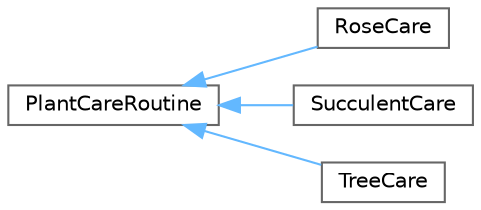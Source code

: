 digraph "Graphical Class Hierarchy"
{
 // INTERACTIVE_SVG=YES
 // LATEX_PDF_SIZE
  bgcolor="transparent";
  edge [fontname=Helvetica,fontsize=10,labelfontname=Helvetica,labelfontsize=10];
  node [fontname=Helvetica,fontsize=10,shape=box,height=0.2,width=0.4];
  rankdir="LR";
  Node0 [id="Node000000",label="PlantCareRoutine",height=0.2,width=0.4,color="grey40", fillcolor="white", style="filled",URL="$class_plant_care_routine.html",tooltip="Abstract base class implementing the Template Method pattern for plant care."];
  Node0 -> Node1 [id="edge13_Node000000_Node000001",dir="back",color="steelblue1",style="solid",tooltip=" "];
  Node1 [id="Node000001",label="RoseCare",height=0.2,width=0.4,color="grey40", fillcolor="white", style="filled",URL="$class_rose_care.html",tooltip="Concrete implementation of plant care routine for roses."];
  Node0 -> Node2 [id="edge14_Node000000_Node000002",dir="back",color="steelblue1",style="solid",tooltip=" "];
  Node2 [id="Node000002",label="SucculentCare",height=0.2,width=0.4,color="grey40", fillcolor="white", style="filled",URL="$class_succulent_care.html",tooltip="Concrete implementation of plant care routine for succulents."];
  Node0 -> Node3 [id="edge15_Node000000_Node000003",dir="back",color="steelblue1",style="solid",tooltip=" "];
  Node3 [id="Node000003",label="TreeCare",height=0.2,width=0.4,color="grey40", fillcolor="white", style="filled",URL="$class_tree_care.html",tooltip="Concrete implementation of plant care routine for trees."];
}
